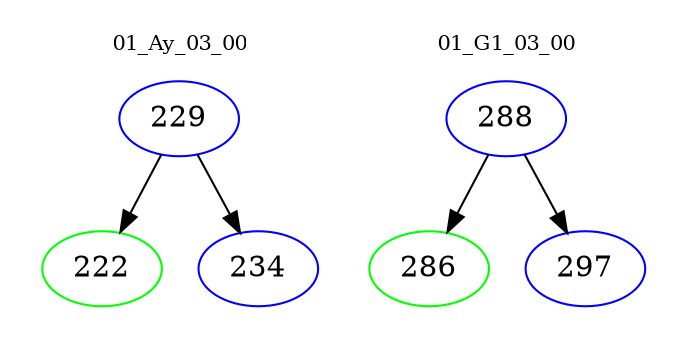 digraph{
subgraph cluster_0 {
color = white
label = "01_Ay_03_00";
fontsize=10;
T0_229 [label="229", color="blue"]
T0_229 -> T0_222 [color="black"]
T0_222 [label="222", color="green"]
T0_229 -> T0_234 [color="black"]
T0_234 [label="234", color="blue"]
}
subgraph cluster_1 {
color = white
label = "01_G1_03_00";
fontsize=10;
T1_288 [label="288", color="blue"]
T1_288 -> T1_286 [color="black"]
T1_286 [label="286", color="green"]
T1_288 -> T1_297 [color="black"]
T1_297 [label="297", color="blue"]
}
}

